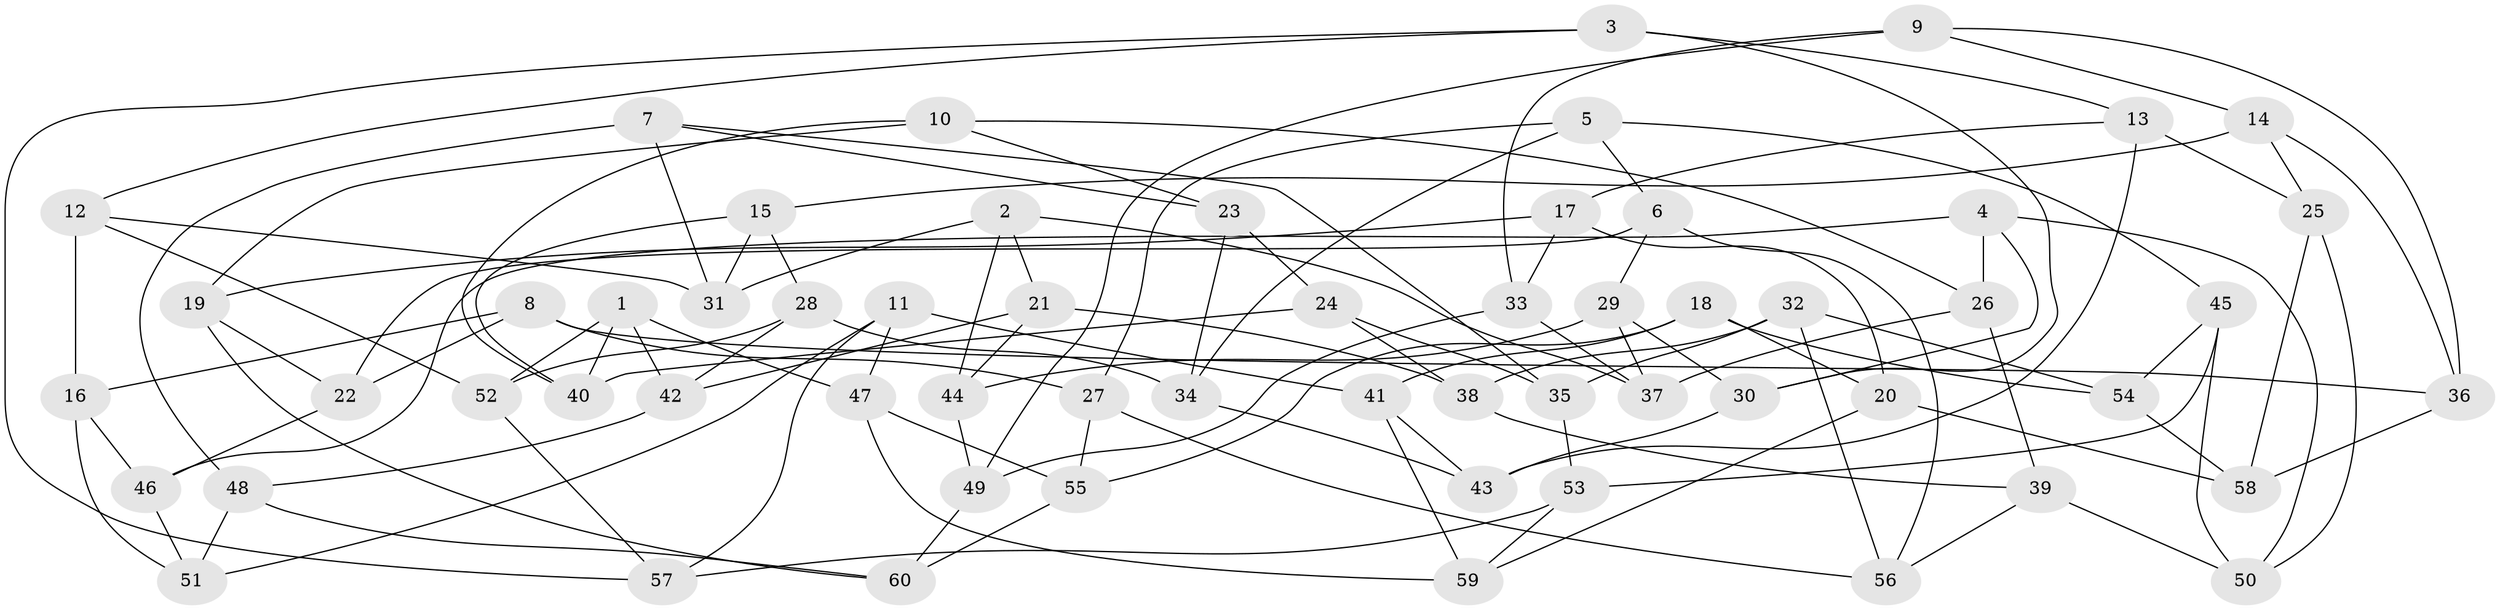 // Generated by graph-tools (version 1.1) at 2025/11/02/27/25 16:11:48]
// undirected, 60 vertices, 120 edges
graph export_dot {
graph [start="1"]
  node [color=gray90,style=filled];
  1;
  2;
  3;
  4;
  5;
  6;
  7;
  8;
  9;
  10;
  11;
  12;
  13;
  14;
  15;
  16;
  17;
  18;
  19;
  20;
  21;
  22;
  23;
  24;
  25;
  26;
  27;
  28;
  29;
  30;
  31;
  32;
  33;
  34;
  35;
  36;
  37;
  38;
  39;
  40;
  41;
  42;
  43;
  44;
  45;
  46;
  47;
  48;
  49;
  50;
  51;
  52;
  53;
  54;
  55;
  56;
  57;
  58;
  59;
  60;
  1 -- 47;
  1 -- 52;
  1 -- 40;
  1 -- 42;
  2 -- 44;
  2 -- 37;
  2 -- 31;
  2 -- 21;
  3 -- 57;
  3 -- 13;
  3 -- 30;
  3 -- 12;
  4 -- 26;
  4 -- 50;
  4 -- 46;
  4 -- 30;
  5 -- 45;
  5 -- 6;
  5 -- 34;
  5 -- 27;
  6 -- 29;
  6 -- 22;
  6 -- 56;
  7 -- 31;
  7 -- 35;
  7 -- 48;
  7 -- 23;
  8 -- 16;
  8 -- 36;
  8 -- 22;
  8 -- 27;
  9 -- 36;
  9 -- 14;
  9 -- 49;
  9 -- 33;
  10 -- 19;
  10 -- 40;
  10 -- 26;
  10 -- 23;
  11 -- 47;
  11 -- 57;
  11 -- 41;
  11 -- 51;
  12 -- 16;
  12 -- 31;
  12 -- 52;
  13 -- 17;
  13 -- 25;
  13 -- 43;
  14 -- 25;
  14 -- 15;
  14 -- 36;
  15 -- 31;
  15 -- 28;
  15 -- 40;
  16 -- 46;
  16 -- 51;
  17 -- 19;
  17 -- 33;
  17 -- 20;
  18 -- 54;
  18 -- 41;
  18 -- 55;
  18 -- 20;
  19 -- 22;
  19 -- 60;
  20 -- 59;
  20 -- 58;
  21 -- 38;
  21 -- 44;
  21 -- 42;
  22 -- 46;
  23 -- 24;
  23 -- 34;
  24 -- 35;
  24 -- 38;
  24 -- 40;
  25 -- 58;
  25 -- 50;
  26 -- 37;
  26 -- 39;
  27 -- 55;
  27 -- 56;
  28 -- 42;
  28 -- 52;
  28 -- 34;
  29 -- 30;
  29 -- 44;
  29 -- 37;
  30 -- 43;
  32 -- 38;
  32 -- 56;
  32 -- 35;
  32 -- 54;
  33 -- 37;
  33 -- 49;
  34 -- 43;
  35 -- 53;
  36 -- 58;
  38 -- 39;
  39 -- 56;
  39 -- 50;
  41 -- 59;
  41 -- 43;
  42 -- 48;
  44 -- 49;
  45 -- 54;
  45 -- 53;
  45 -- 50;
  46 -- 51;
  47 -- 55;
  47 -- 59;
  48 -- 60;
  48 -- 51;
  49 -- 60;
  52 -- 57;
  53 -- 59;
  53 -- 57;
  54 -- 58;
  55 -- 60;
}
